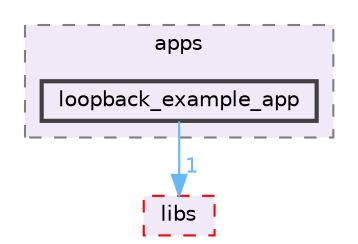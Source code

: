 digraph "src/dependencies/spidevpp/apps/loopback_example_app"
{
 // LATEX_PDF_SIZE
  bgcolor="transparent";
  edge [fontname=Helvetica,fontsize=10,labelfontname=Helvetica,labelfontsize=10];
  node [fontname=Helvetica,fontsize=10,shape=box,height=0.2,width=0.4];
  compound=true
  subgraph clusterdir_1d9436301166ba06e970b1b5ea20a1af {
    graph [ bgcolor="#f0e9f7", pencolor="grey50", label="apps", fontname=Helvetica,fontsize=10 style="filled,dashed", URL="dir_1d9436301166ba06e970b1b5ea20a1af.html",tooltip=""]
  dir_fa5b4c88f94ff4e53235730f59c4127c [label="loopback_example_app", fillcolor="#f0e9f7", color="grey25", style="filled,bold", URL="dir_fa5b4c88f94ff4e53235730f59c4127c.html",tooltip=""];
  }
  dir_0d8d94cdeec3d074a9579998e577f841 [label="libs", fillcolor="#f0e9f7", color="red", style="filled,dashed", URL="dir_0d8d94cdeec3d074a9579998e577f841.html",tooltip=""];
  dir_fa5b4c88f94ff4e53235730f59c4127c->dir_0d8d94cdeec3d074a9579998e577f841 [headlabel="1", labeldistance=1.5 headhref="dir_000014_000013.html" color="steelblue1" fontcolor="steelblue1"];
}
